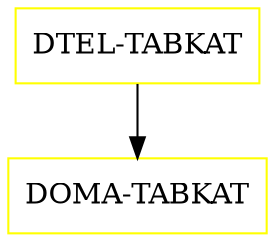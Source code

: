 digraph G {
  "DTEL-TABKAT" [shape=box,color=yellow];
  "DOMA-TABKAT" [shape=box,color=yellow,URL="./DOMA_TABKAT.html"];
  "DTEL-TABKAT" -> "DOMA-TABKAT";
}
